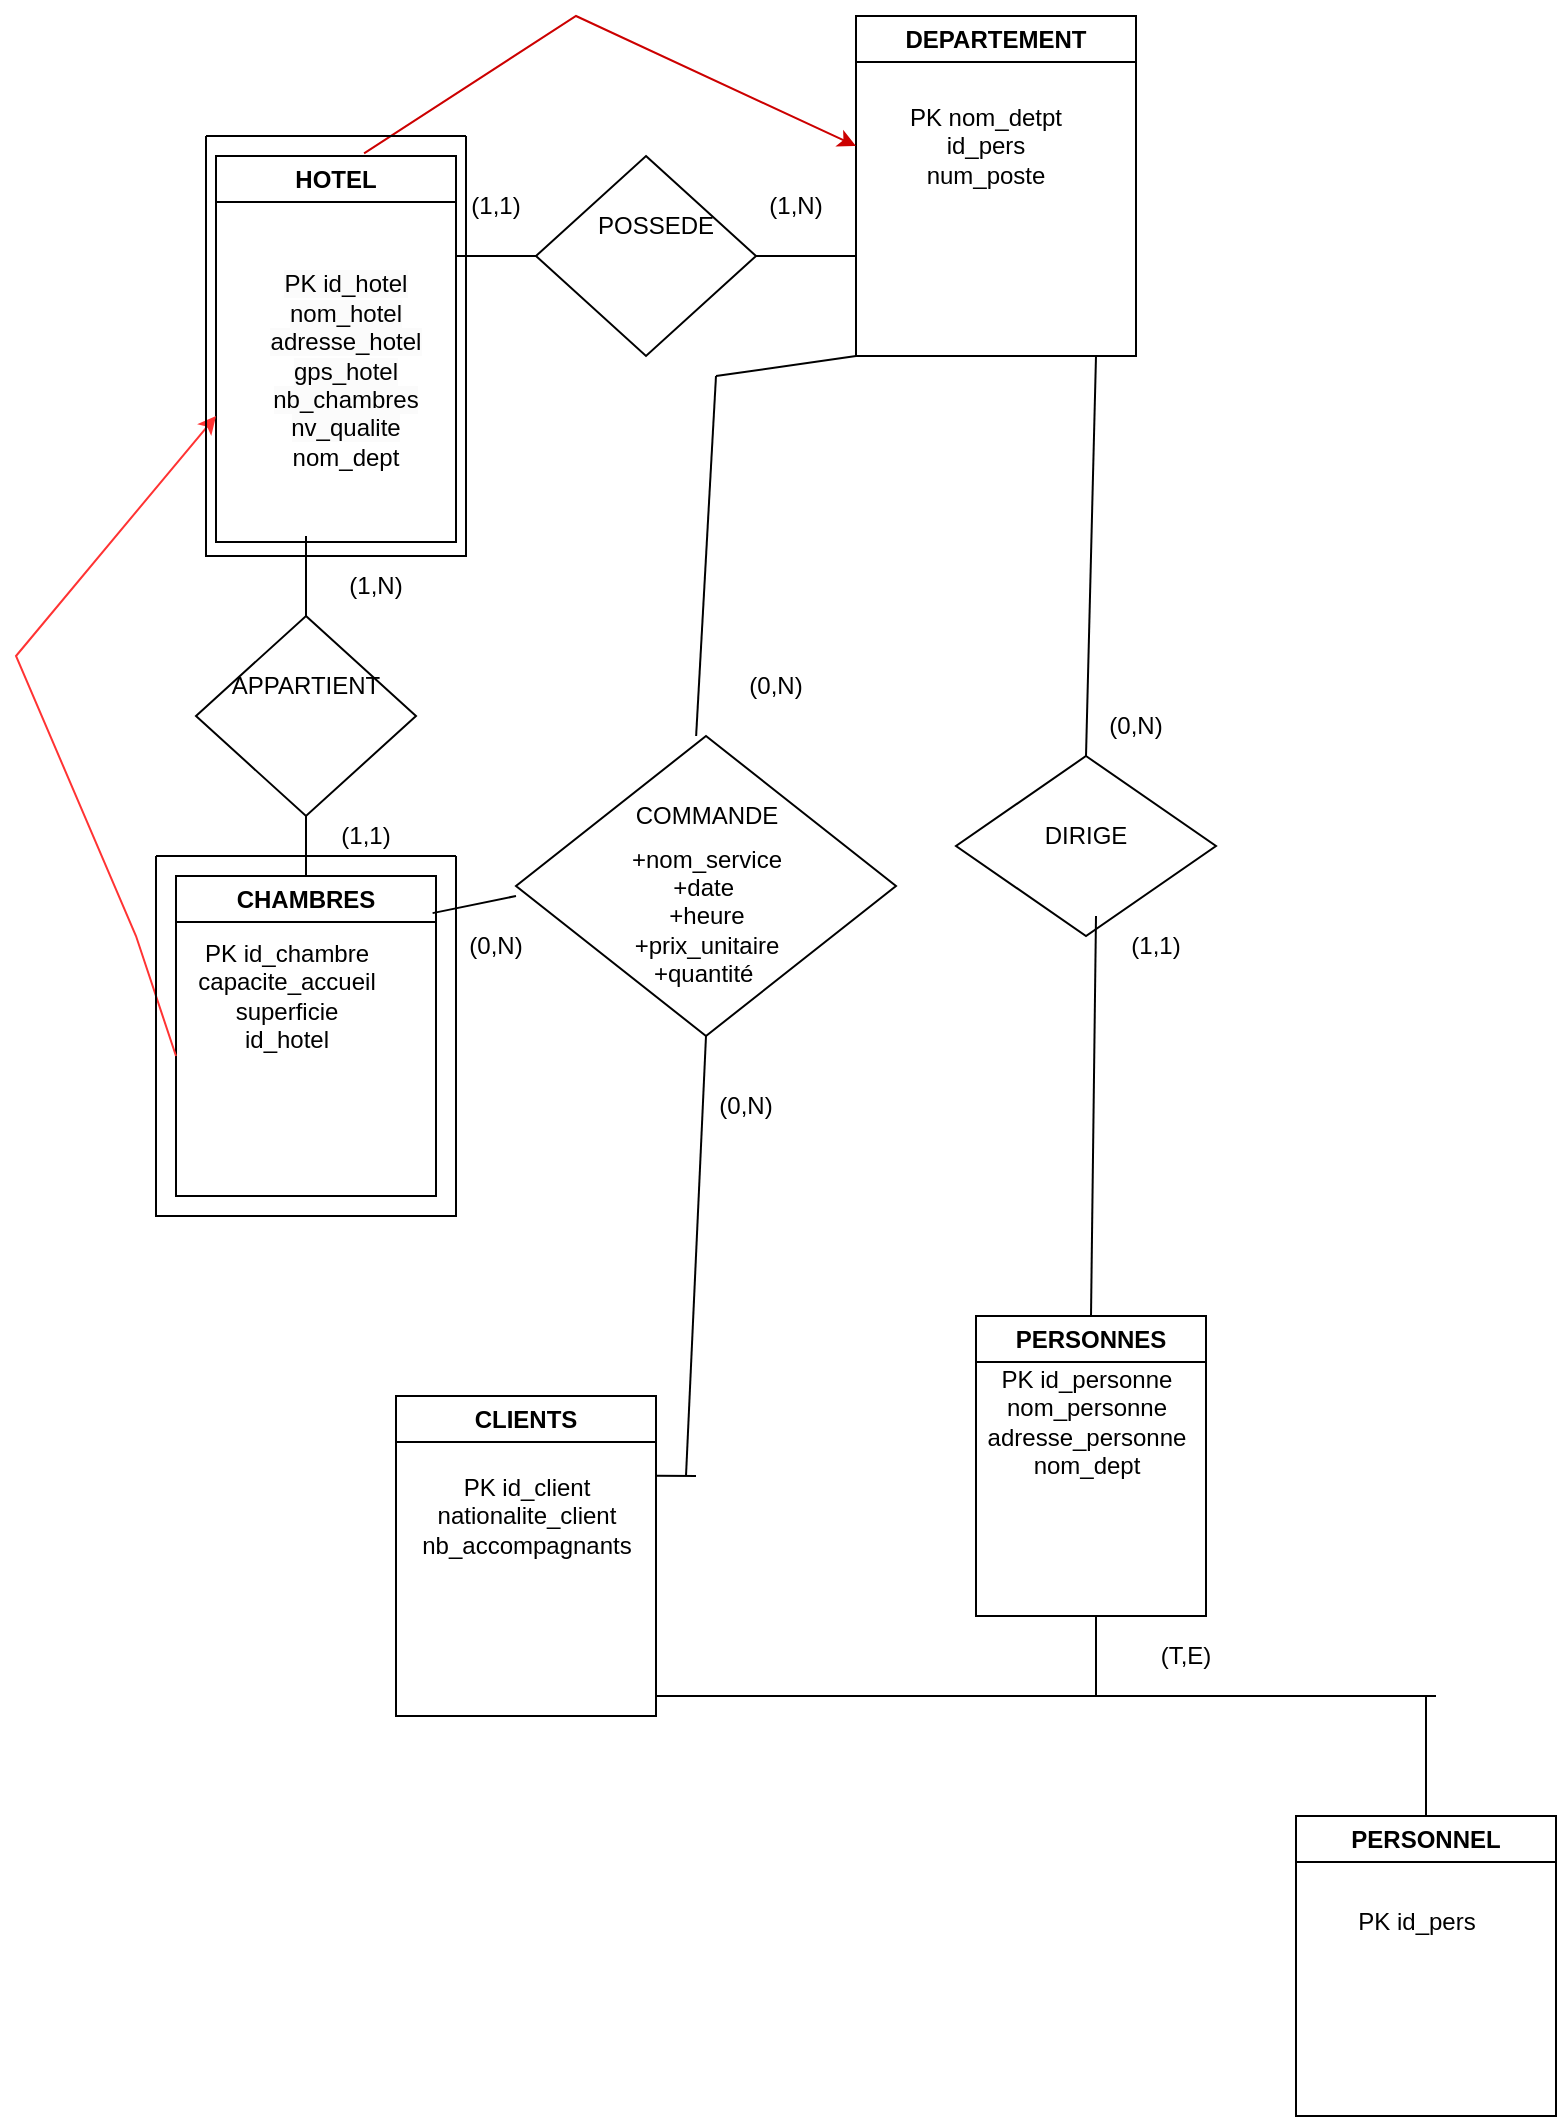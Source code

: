 <mxfile version="22.0.8" type="github">
  <diagram name="Page-1" id="zgpV1GXI23qrvDJeAZ73">
    <mxGraphModel dx="1680" dy="938" grid="1" gridSize="10" guides="1" tooltips="1" connect="1" arrows="1" fold="1" page="1" pageScale="1" pageWidth="827" pageHeight="1169" math="0" shadow="0">
      <root>
        <mxCell id="0" />
        <mxCell id="1" parent="0" />
        <mxCell id="MRO6NliibsER57n4Zfun-1" value="HOTEL" style="swimlane;whiteSpace=wrap;html=1;" parent="1" vertex="1">
          <mxGeometry x="100" y="120" width="120" height="193" as="geometry" />
        </mxCell>
        <mxCell id="MRO6NliibsER57n4Zfun-54" value="&lt;br&gt;&lt;span style=&quot;color: rgb(0, 0, 0); font-family: Helvetica; font-size: 12px; font-style: normal; font-variant-ligatures: normal; font-variant-caps: normal; font-weight: 400; letter-spacing: normal; orphans: 2; text-align: center; text-indent: 0px; text-transform: none; widows: 2; word-spacing: 0px; -webkit-text-stroke-width: 0px; background-color: rgb(251, 251, 251); text-decoration-thickness: initial; text-decoration-style: initial; text-decoration-color: initial; float: none; display: inline !important;&quot;&gt;PK id_hotel&lt;/span&gt;&lt;br style=&quot;border-color: var(--border-color); color: rgb(0, 0, 0); font-family: Helvetica; font-size: 12px; font-style: normal; font-variant-ligatures: normal; font-variant-caps: normal; font-weight: 400; letter-spacing: normal; orphans: 2; text-align: center; text-indent: 0px; text-transform: none; widows: 2; word-spacing: 0px; -webkit-text-stroke-width: 0px; background-color: rgb(251, 251, 251); text-decoration-thickness: initial; text-decoration-style: initial; text-decoration-color: initial;&quot;&gt;&lt;span style=&quot;color: rgb(0, 0, 0); font-family: Helvetica; font-size: 12px; font-style: normal; font-variant-ligatures: normal; font-variant-caps: normal; font-weight: 400; letter-spacing: normal; orphans: 2; text-align: center; text-indent: 0px; text-transform: none; widows: 2; word-spacing: 0px; -webkit-text-stroke-width: 0px; background-color: rgb(251, 251, 251); text-decoration-thickness: initial; text-decoration-style: initial; text-decoration-color: initial; float: none; display: inline !important;&quot;&gt;nom_hotel&lt;/span&gt;&lt;br style=&quot;border-color: var(--border-color); color: rgb(0, 0, 0); font-family: Helvetica; font-size: 12px; font-style: normal; font-variant-ligatures: normal; font-variant-caps: normal; font-weight: 400; letter-spacing: normal; orphans: 2; text-align: center; text-indent: 0px; text-transform: none; widows: 2; word-spacing: 0px; -webkit-text-stroke-width: 0px; background-color: rgb(251, 251, 251); text-decoration-thickness: initial; text-decoration-style: initial; text-decoration-color: initial;&quot;&gt;&lt;span style=&quot;color: rgb(0, 0, 0); font-family: Helvetica; font-size: 12px; font-style: normal; font-variant-ligatures: normal; font-variant-caps: normal; font-weight: 400; letter-spacing: normal; orphans: 2; text-align: center; text-indent: 0px; text-transform: none; widows: 2; word-spacing: 0px; -webkit-text-stroke-width: 0px; background-color: rgb(251, 251, 251); text-decoration-thickness: initial; text-decoration-style: initial; text-decoration-color: initial; float: none; display: inline !important;&quot;&gt;adresse_hotel&lt;/span&gt;&lt;br style=&quot;border-color: var(--border-color); color: rgb(0, 0, 0); font-family: Helvetica; font-size: 12px; font-style: normal; font-variant-ligatures: normal; font-variant-caps: normal; font-weight: 400; letter-spacing: normal; orphans: 2; text-align: center; text-indent: 0px; text-transform: none; widows: 2; word-spacing: 0px; -webkit-text-stroke-width: 0px; background-color: rgb(251, 251, 251); text-decoration-thickness: initial; text-decoration-style: initial; text-decoration-color: initial;&quot;&gt;&lt;span style=&quot;color: rgb(0, 0, 0); font-family: Helvetica; font-size: 12px; font-style: normal; font-variant-ligatures: normal; font-variant-caps: normal; font-weight: 400; letter-spacing: normal; orphans: 2; text-align: center; text-indent: 0px; text-transform: none; widows: 2; word-spacing: 0px; -webkit-text-stroke-width: 0px; background-color: rgb(251, 251, 251); text-decoration-thickness: initial; text-decoration-style: initial; text-decoration-color: initial; float: none; display: inline !important;&quot;&gt;gps_hotel&lt;/span&gt;&lt;br style=&quot;border-color: var(--border-color); color: rgb(0, 0, 0); font-family: Helvetica; font-size: 12px; font-style: normal; font-variant-ligatures: normal; font-variant-caps: normal; font-weight: 400; letter-spacing: normal; orphans: 2; text-align: center; text-indent: 0px; text-transform: none; widows: 2; word-spacing: 0px; -webkit-text-stroke-width: 0px; background-color: rgb(251, 251, 251); text-decoration-thickness: initial; text-decoration-style: initial; text-decoration-color: initial;&quot;&gt;&lt;span style=&quot;color: rgb(0, 0, 0); font-family: Helvetica; font-size: 12px; font-style: normal; font-variant-ligatures: normal; font-variant-caps: normal; font-weight: 400; letter-spacing: normal; orphans: 2; text-align: center; text-indent: 0px; text-transform: none; widows: 2; word-spacing: 0px; -webkit-text-stroke-width: 0px; background-color: rgb(251, 251, 251); text-decoration-thickness: initial; text-decoration-style: initial; text-decoration-color: initial; float: none; display: inline !important;&quot;&gt;nb_chambres&lt;/span&gt;&lt;br style=&quot;border-color: var(--border-color); color: rgb(0, 0, 0); font-family: Helvetica; font-size: 12px; font-style: normal; font-variant-ligatures: normal; font-variant-caps: normal; font-weight: 400; letter-spacing: normal; orphans: 2; text-align: center; text-indent: 0px; text-transform: none; widows: 2; word-spacing: 0px; -webkit-text-stroke-width: 0px; background-color: rgb(251, 251, 251); text-decoration-thickness: initial; text-decoration-style: initial; text-decoration-color: initial;&quot;&gt;&lt;span style=&quot;color: rgb(0, 0, 0); font-family: Helvetica; font-size: 12px; font-style: normal; font-variant-ligatures: normal; font-variant-caps: normal; font-weight: 400; letter-spacing: normal; orphans: 2; text-align: center; text-indent: 0px; text-transform: none; widows: 2; word-spacing: 0px; -webkit-text-stroke-width: 0px; background-color: rgb(251, 251, 251); text-decoration-thickness: initial; text-decoration-style: initial; text-decoration-color: initial; float: none; display: inline !important;&quot;&gt;nv_qualite&lt;br&gt;&lt;/span&gt;nom_dept" style="text;html=1;strokeColor=none;fillColor=none;align=center;verticalAlign=middle;whiteSpace=wrap;rounded=0;" parent="MRO6NliibsER57n4Zfun-1" vertex="1">
          <mxGeometry x="20" y="85" width="90" height="30" as="geometry" />
        </mxCell>
        <mxCell id="MRO6NliibsER57n4Zfun-2" value="DEPARTEMENT" style="swimlane;whiteSpace=wrap;html=1;" parent="1" vertex="1">
          <mxGeometry x="420" y="50" width="140" height="170" as="geometry" />
        </mxCell>
        <mxCell id="MRO6NliibsER57n4Zfun-24" value="PK nom_detpt&lt;br&gt;id_pers&lt;br&gt;num_poste" style="text;html=1;strokeColor=none;fillColor=none;align=center;verticalAlign=middle;whiteSpace=wrap;rounded=0;" parent="MRO6NliibsER57n4Zfun-2" vertex="1">
          <mxGeometry y="40" width="130" height="50" as="geometry" />
        </mxCell>
        <mxCell id="MRO6NliibsER57n4Zfun-3" value="CLIENTS" style="swimlane;whiteSpace=wrap;html=1;" parent="1" vertex="1">
          <mxGeometry x="190" y="740" width="130" height="160" as="geometry" />
        </mxCell>
        <mxCell id="MRO6NliibsER57n4Zfun-48" value="PK id_client&lt;br&gt;nationalite_client&lt;br&gt;nb_accompagnants" style="text;html=1;align=center;verticalAlign=middle;resizable=0;points=[];autosize=1;strokeColor=none;fillColor=none;" parent="MRO6NliibsER57n4Zfun-3" vertex="1">
          <mxGeometry y="30" width="130" height="60" as="geometry" />
        </mxCell>
        <mxCell id="MRO6NliibsER57n4Zfun-5" value="PERSONNES" style="swimlane;whiteSpace=wrap;html=1;" parent="1" vertex="1">
          <mxGeometry x="480" y="700" width="115" height="150" as="geometry" />
        </mxCell>
        <mxCell id="MRO6NliibsER57n4Zfun-46" value="PK id_personne&lt;br&gt;nom_personne&lt;br&gt;adresse_personne&lt;br&gt;nom_dept" style="text;html=1;align=center;verticalAlign=middle;resizable=0;points=[];autosize=1;strokeColor=none;fillColor=none;" parent="MRO6NliibsER57n4Zfun-5" vertex="1">
          <mxGeometry x="-5" y="18" width="120" height="70" as="geometry" />
        </mxCell>
        <mxCell id="MRO6NliibsER57n4Zfun-6" value="PERSONNEL" style="swimlane;whiteSpace=wrap;html=1;" parent="1" vertex="1">
          <mxGeometry x="640" y="950" width="130" height="150" as="geometry" />
        </mxCell>
        <mxCell id="MRO6NliibsER57n4Zfun-47" value="PK id_pers" style="text;html=1;align=center;verticalAlign=middle;resizable=0;points=[];autosize=1;strokeColor=none;fillColor=none;" parent="MRO6NliibsER57n4Zfun-6" vertex="1">
          <mxGeometry x="20" y="38" width="80" height="30" as="geometry" />
        </mxCell>
        <mxCell id="MRO6NliibsER57n4Zfun-7" value="CHAMBRES" style="swimlane;whiteSpace=wrap;html=1;" parent="1" vertex="1">
          <mxGeometry x="80" y="480" width="130" height="160" as="geometry" />
        </mxCell>
        <mxCell id="MRO6NliibsER57n4Zfun-49" value="PK id_chambre&lt;br&gt;capacite_accueil&lt;br&gt;superficie&lt;br&gt;id_hotel" style="text;html=1;align=center;verticalAlign=middle;resizable=0;points=[];autosize=1;strokeColor=none;fillColor=none;" parent="MRO6NliibsER57n4Zfun-7" vertex="1">
          <mxGeometry y="25" width="110" height="70" as="geometry" />
        </mxCell>
        <mxCell id="MRO6NliibsER57n4Zfun-13" value="" style="rhombus;whiteSpace=wrap;html=1;" parent="1" vertex="1">
          <mxGeometry x="260" y="120" width="110" height="100" as="geometry" />
        </mxCell>
        <mxCell id="MRO6NliibsER57n4Zfun-14" value="POSSEDE" style="text;html=1;strokeColor=none;fillColor=none;align=center;verticalAlign=middle;whiteSpace=wrap;rounded=0;" parent="1" vertex="1">
          <mxGeometry x="290" y="140" width="60" height="30" as="geometry" />
        </mxCell>
        <mxCell id="MRO6NliibsER57n4Zfun-15" value="" style="endArrow=none;html=1;rounded=0;exitX=1;exitY=0.5;exitDx=0;exitDy=0;" parent="1" source="MRO6NliibsER57n4Zfun-13" edge="1">
          <mxGeometry width="50" height="50" relative="1" as="geometry">
            <mxPoint x="380" y="170" as="sourcePoint" />
            <mxPoint x="420" y="170" as="targetPoint" />
          </mxGeometry>
        </mxCell>
        <mxCell id="MRO6NliibsER57n4Zfun-16" value="" style="endArrow=none;html=1;rounded=0;entryX=0;entryY=0.5;entryDx=0;entryDy=0;" parent="1" target="MRO6NliibsER57n4Zfun-13" edge="1">
          <mxGeometry width="50" height="50" relative="1" as="geometry">
            <mxPoint x="220" y="170" as="sourcePoint" />
            <mxPoint x="460" y="350" as="targetPoint" />
            <Array as="points">
              <mxPoint x="240" y="170" />
            </Array>
          </mxGeometry>
        </mxCell>
        <mxCell id="MRO6NliibsER57n4Zfun-17" value="" style="rhombus;whiteSpace=wrap;html=1;" parent="1" vertex="1">
          <mxGeometry x="90" y="350" width="110" height="100" as="geometry" />
        </mxCell>
        <mxCell id="MRO6NliibsER57n4Zfun-18" value="APPARTIENT" style="text;html=1;strokeColor=none;fillColor=none;align=center;verticalAlign=middle;whiteSpace=wrap;rounded=0;" parent="1" vertex="1">
          <mxGeometry x="115" y="370" width="60" height="30" as="geometry" />
        </mxCell>
        <mxCell id="MRO6NliibsER57n4Zfun-20" value="" style="endArrow=none;html=1;rounded=0;entryX=0.5;entryY=0;entryDx=0;entryDy=0;" parent="1" target="MRO6NliibsER57n4Zfun-17" edge="1">
          <mxGeometry width="50" height="50" relative="1" as="geometry">
            <mxPoint x="145" y="310" as="sourcePoint" />
            <mxPoint x="140" y="340" as="targetPoint" />
          </mxGeometry>
        </mxCell>
        <mxCell id="MRO6NliibsER57n4Zfun-21" value="" style="endArrow=none;html=1;rounded=0;exitX=0.5;exitY=0;exitDx=0;exitDy=0;entryX=0.5;entryY=1;entryDx=0;entryDy=0;" parent="1" source="MRO6NliibsER57n4Zfun-7" target="MRO6NliibsER57n4Zfun-17" edge="1">
          <mxGeometry width="50" height="50" relative="1" as="geometry">
            <mxPoint x="410" y="490" as="sourcePoint" />
            <mxPoint x="460" y="440" as="targetPoint" />
          </mxGeometry>
        </mxCell>
        <mxCell id="MRO6NliibsER57n4Zfun-25" value="" style="endArrow=none;html=1;rounded=0;exitX=0.5;exitY=0;exitDx=0;exitDy=0;" parent="1" source="MRO6NliibsER57n4Zfun-34" edge="1">
          <mxGeometry width="50" height="50" relative="1" as="geometry">
            <mxPoint x="490" y="280" as="sourcePoint" />
            <mxPoint x="540" y="220" as="targetPoint" />
          </mxGeometry>
        </mxCell>
        <mxCell id="MRO6NliibsER57n4Zfun-26" value="" style="rhombus;whiteSpace=wrap;html=1;" parent="1" vertex="1">
          <mxGeometry x="250" y="410" width="190" height="150" as="geometry" />
        </mxCell>
        <mxCell id="MRO6NliibsER57n4Zfun-27" value="COMMANDE" style="text;html=1;strokeColor=none;fillColor=none;align=center;verticalAlign=middle;whiteSpace=wrap;rounded=0;" parent="1" vertex="1">
          <mxGeometry x="303.75" y="430" width="82.5" height="40" as="geometry" />
        </mxCell>
        <mxCell id="MRO6NliibsER57n4Zfun-30" value="" style="endArrow=none;html=1;rounded=0;" parent="1" edge="1">
          <mxGeometry width="50" height="50" relative="1" as="geometry">
            <mxPoint x="320" y="890" as="sourcePoint" />
            <mxPoint x="710" y="890" as="targetPoint" />
            <Array as="points">
              <mxPoint x="530" y="890" />
            </Array>
          </mxGeometry>
        </mxCell>
        <mxCell id="MRO6NliibsER57n4Zfun-32" value="" style="endArrow=none;html=1;rounded=0;" parent="1" edge="1">
          <mxGeometry width="50" height="50" relative="1" as="geometry">
            <mxPoint x="540" y="850" as="sourcePoint" />
            <mxPoint x="540" y="890" as="targetPoint" />
          </mxGeometry>
        </mxCell>
        <mxCell id="MRO6NliibsER57n4Zfun-33" value="" style="endArrow=none;html=1;rounded=0;exitX=0.5;exitY=0;exitDx=0;exitDy=0;" parent="1" source="MRO6NliibsER57n4Zfun-6" edge="1">
          <mxGeometry width="50" height="50" relative="1" as="geometry">
            <mxPoint x="710" y="940" as="sourcePoint" />
            <mxPoint x="705" y="890" as="targetPoint" />
          </mxGeometry>
        </mxCell>
        <mxCell id="MRO6NliibsER57n4Zfun-34" value="" style="rhombus;whiteSpace=wrap;html=1;" parent="1" vertex="1">
          <mxGeometry x="470" y="420" width="130" height="90" as="geometry" />
        </mxCell>
        <mxCell id="MRO6NliibsER57n4Zfun-35" value="DIRIGE" style="text;html=1;strokeColor=none;fillColor=none;align=center;verticalAlign=middle;whiteSpace=wrap;rounded=0;" parent="1" vertex="1">
          <mxGeometry x="490" y="440" width="90" height="40" as="geometry" />
        </mxCell>
        <mxCell id="MRO6NliibsER57n4Zfun-37" value="" style="endArrow=none;html=1;rounded=0;exitX=0.5;exitY=0;exitDx=0;exitDy=0;" parent="1" source="MRO6NliibsER57n4Zfun-5" edge="1">
          <mxGeometry width="50" height="50" relative="1" as="geometry">
            <mxPoint x="530" y="690" as="sourcePoint" />
            <mxPoint x="540" y="500" as="targetPoint" />
          </mxGeometry>
        </mxCell>
        <mxCell id="MRO6NliibsER57n4Zfun-41" value="" style="endArrow=none;html=1;rounded=0;entryX=0;entryY=1;entryDx=0;entryDy=0;" parent="1" target="MRO6NliibsER57n4Zfun-2" edge="1">
          <mxGeometry width="50" height="50" relative="1" as="geometry">
            <mxPoint x="350" y="230" as="sourcePoint" />
            <mxPoint x="520" y="490" as="targetPoint" />
            <Array as="points" />
          </mxGeometry>
        </mxCell>
        <mxCell id="MRO6NliibsER57n4Zfun-44" value="" style="endArrow=none;html=1;rounded=0;exitX=0.5;exitY=1;exitDx=0;exitDy=0;" parent="1" source="MRO6NliibsER57n4Zfun-26" edge="1">
          <mxGeometry width="50" height="50" relative="1" as="geometry">
            <mxPoint x="335" y="700" as="sourcePoint" />
            <mxPoint x="335" y="780" as="targetPoint" />
          </mxGeometry>
        </mxCell>
        <mxCell id="MRO6NliibsER57n4Zfun-57" value="" style="endArrow=none;html=1;rounded=0;entryX=0.999;entryY=0.165;entryDx=0;entryDy=0;entryPerimeter=0;" parent="1" target="MRO6NliibsER57n4Zfun-48" edge="1">
          <mxGeometry width="50" height="50" relative="1" as="geometry">
            <mxPoint x="340" y="780" as="sourcePoint" />
            <mxPoint x="330" y="760" as="targetPoint" />
          </mxGeometry>
        </mxCell>
        <mxCell id="MRO6NliibsER57n4Zfun-58" value="" style="endArrow=none;html=1;rounded=0;exitX=0.474;exitY=0;exitDx=0;exitDy=0;exitPerimeter=0;" parent="1" source="MRO6NliibsER57n4Zfun-26" edge="1">
          <mxGeometry width="50" height="50" relative="1" as="geometry">
            <mxPoint x="340" y="400" as="sourcePoint" />
            <mxPoint x="350" y="230" as="targetPoint" />
          </mxGeometry>
        </mxCell>
        <mxCell id="MRO6NliibsER57n4Zfun-60" value="" style="endArrow=classic;html=1;rounded=0;strokeColor=#FF3333;" parent="1" edge="1">
          <mxGeometry width="50" height="50" relative="1" as="geometry">
            <mxPoint x="80" y="570" as="sourcePoint" />
            <mxPoint x="100" y="250" as="targetPoint" />
            <Array as="points">
              <mxPoint x="60" y="510" />
              <mxPoint y="370" />
            </Array>
          </mxGeometry>
        </mxCell>
        <mxCell id="MRO6NliibsER57n4Zfun-61" value="" style="endArrow=classic;html=1;rounded=0;exitX=0.617;exitY=-0.007;exitDx=0;exitDy=0;exitPerimeter=0;entryX=0;entryY=0.5;entryDx=0;entryDy=0;strokeColor=#CC0000;" parent="1" source="MRO6NliibsER57n4Zfun-1" target="MRO6NliibsER57n4Zfun-24" edge="1">
          <mxGeometry width="50" height="50" relative="1" as="geometry">
            <mxPoint x="330" y="200" as="sourcePoint" />
            <mxPoint x="380" y="150" as="targetPoint" />
            <Array as="points">
              <mxPoint x="280" y="50" />
            </Array>
          </mxGeometry>
        </mxCell>
        <mxCell id="MRO6NliibsER57n4Zfun-62" value="(1,1)" style="text;html=1;strokeColor=none;fillColor=none;align=center;verticalAlign=middle;whiteSpace=wrap;rounded=0;" parent="1" vertex="1">
          <mxGeometry x="150" y="455" width="50" height="10" as="geometry" />
        </mxCell>
        <mxCell id="MRO6NliibsER57n4Zfun-66" value="(1,N)" style="text;html=1;strokeColor=none;fillColor=none;align=center;verticalAlign=middle;whiteSpace=wrap;rounded=0;" parent="1" vertex="1">
          <mxGeometry x="150" y="320" width="60" height="30" as="geometry" />
        </mxCell>
        <mxCell id="MRO6NliibsER57n4Zfun-70" value="(1,N)" style="text;html=1;strokeColor=none;fillColor=none;align=center;verticalAlign=middle;whiteSpace=wrap;rounded=0;" parent="1" vertex="1">
          <mxGeometry x="360" y="130" width="60" height="30" as="geometry" />
        </mxCell>
        <mxCell id="MRO6NliibsER57n4Zfun-71" value="(1,1)" style="text;html=1;strokeColor=none;fillColor=none;align=center;verticalAlign=middle;whiteSpace=wrap;rounded=0;" parent="1" vertex="1">
          <mxGeometry x="210" y="130" width="60" height="30" as="geometry" />
        </mxCell>
        <mxCell id="MRO6NliibsER57n4Zfun-50" value="+nom_service&lt;br&gt;+date&amp;nbsp;&lt;br&gt;+heure&lt;br&gt;+prix_unitaire&lt;br&gt;+quantité&amp;nbsp;" style="text;html=1;align=center;verticalAlign=middle;resizable=0;points=[];autosize=1;strokeColor=none;fillColor=none;" parent="1" vertex="1">
          <mxGeometry x="295" y="455" width="100" height="90" as="geometry" />
        </mxCell>
        <mxCell id="wXjqcdj8PDUGvIsbAUyv-3" value="" style="endArrow=none;html=1;rounded=0;exitX=0.987;exitY=0.116;exitDx=0;exitDy=0;exitPerimeter=0;" edge="1" parent="1" source="MRO6NliibsER57n4Zfun-7">
          <mxGeometry width="50" height="50" relative="1" as="geometry">
            <mxPoint x="330" y="500" as="sourcePoint" />
            <mxPoint x="250" y="490" as="targetPoint" />
          </mxGeometry>
        </mxCell>
        <mxCell id="wXjqcdj8PDUGvIsbAUyv-4" value="(0,N)" style="text;html=1;strokeColor=none;fillColor=none;align=center;verticalAlign=middle;whiteSpace=wrap;rounded=0;" vertex="1" parent="1">
          <mxGeometry x="530" y="390" width="60" height="30" as="geometry" />
        </mxCell>
        <mxCell id="wXjqcdj8PDUGvIsbAUyv-5" value="(1,1)" style="text;html=1;strokeColor=none;fillColor=none;align=center;verticalAlign=middle;whiteSpace=wrap;rounded=0;" vertex="1" parent="1">
          <mxGeometry x="540" y="500" width="60" height="30" as="geometry" />
        </mxCell>
        <mxCell id="wXjqcdj8PDUGvIsbAUyv-6" value="(0,N)" style="text;html=1;strokeColor=none;fillColor=none;align=center;verticalAlign=middle;whiteSpace=wrap;rounded=0;" vertex="1" parent="1">
          <mxGeometry x="210" y="500" width="60" height="30" as="geometry" />
        </mxCell>
        <mxCell id="wXjqcdj8PDUGvIsbAUyv-7" value="(0,N)" style="text;html=1;strokeColor=none;fillColor=none;align=center;verticalAlign=middle;whiteSpace=wrap;rounded=0;" vertex="1" parent="1">
          <mxGeometry x="335" y="580" width="60" height="30" as="geometry" />
        </mxCell>
        <mxCell id="wXjqcdj8PDUGvIsbAUyv-8" value="(0,N)" style="text;html=1;strokeColor=none;fillColor=none;align=center;verticalAlign=middle;whiteSpace=wrap;rounded=0;" vertex="1" parent="1">
          <mxGeometry x="350" y="370" width="60" height="30" as="geometry" />
        </mxCell>
        <mxCell id="wXjqcdj8PDUGvIsbAUyv-10" value="" style="swimlane;startSize=0;" vertex="1" parent="1">
          <mxGeometry x="70" y="470" width="150" height="180" as="geometry" />
        </mxCell>
        <mxCell id="wXjqcdj8PDUGvIsbAUyv-11" value="" style="swimlane;startSize=0;" vertex="1" parent="1">
          <mxGeometry x="95" y="110" width="130" height="210" as="geometry" />
        </mxCell>
        <mxCell id="wXjqcdj8PDUGvIsbAUyv-13" value="(T,E)" style="text;html=1;strokeColor=none;fillColor=none;align=center;verticalAlign=middle;whiteSpace=wrap;rounded=0;" vertex="1" parent="1">
          <mxGeometry x="550" y="850" width="70" height="40" as="geometry" />
        </mxCell>
      </root>
    </mxGraphModel>
  </diagram>
</mxfile>
